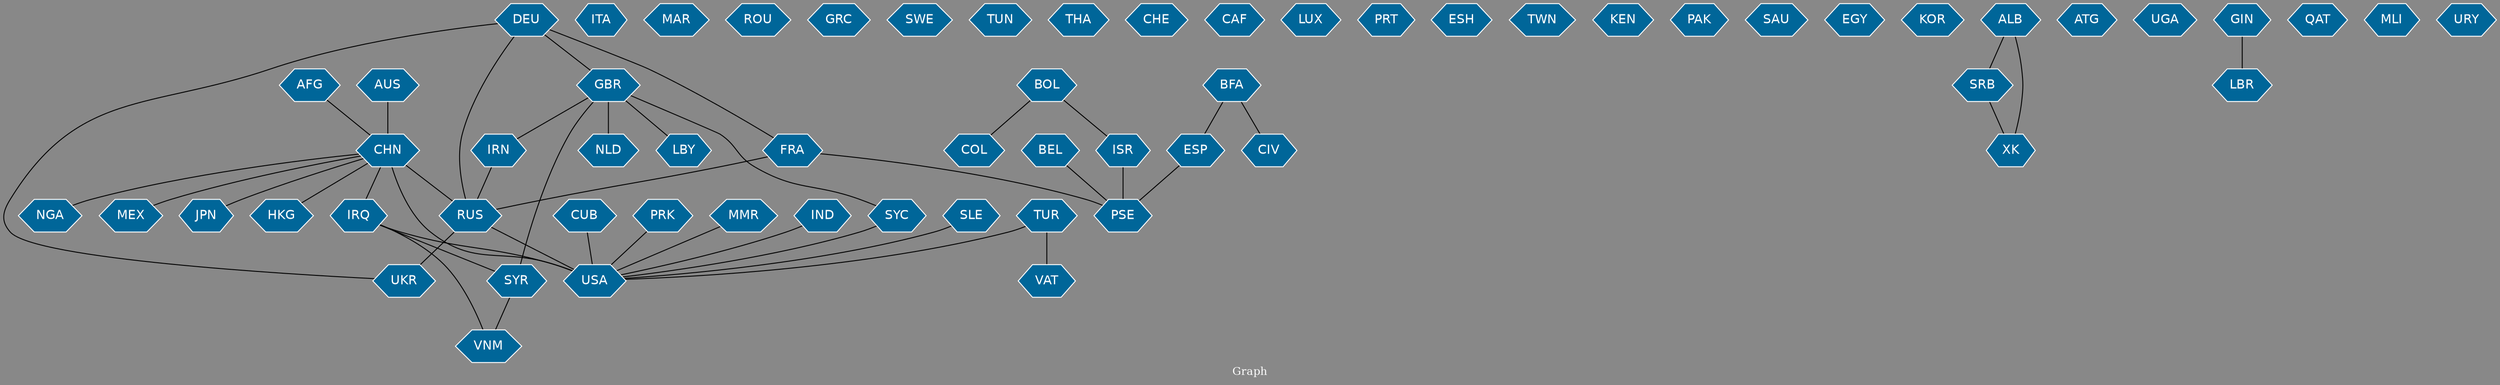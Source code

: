 // Countries together in item graph
graph {
	graph [bgcolor="#888888" fontcolor=white fontsize=12 label="Graph" outputorder=edgesfirst overlap=prism]
	node [color=white fillcolor="#006699" fontcolor=white fontname=Helvetica shape=hexagon style=filled]
	edge [arrowhead=open color=black fontcolor=white fontname=Courier fontsize=12]
		DEU [label=DEU]
		CHN [label=CHN]
		ITA [label=ITA]
		RUS [label=RUS]
		UKR [label=UKR]
		AFG [label=AFG]
		VAT [label=VAT]
		LBY [label=LBY]
		ISR [label=ISR]
		USA [label=USA]
		TUR [label=TUR]
		PSE [label=PSE]
		NLD [label=NLD]
		MAR [label=MAR]
		HKG [label=HKG]
		ROU [label=ROU]
		GRC [label=GRC]
		IRN [label=IRN]
		IRQ [label=IRQ]
		NGA [label=NGA]
		ESP [label=ESP]
		IND [label=IND]
		SWE [label=SWE]
		SLE [label=SLE]
		TUN [label=TUN]
		THA [label=THA]
		CHE [label=CHE]
		MEX [label=MEX]
		SYR [label=SYR]
		FRA [label=FRA]
		CUB [label=CUB]
		BOL [label=BOL]
		COL [label=COL]
		CAF [label=CAF]
		LUX [label=LUX]
		GBR [label=GBR]
		JPN [label=JPN]
		PRT [label=PRT]
		ESH [label=ESH]
		SYC [label=SYC]
		TWN [label=TWN]
		KEN [label=KEN]
		VNM [label=VNM]
		BFA [label=BFA]
		PAK [label=PAK]
		BEL [label=BEL]
		SAU [label=SAU]
		EGY [label=EGY]
		AUS [label=AUS]
		KOR [label=KOR]
		SRB [label=SRB]
		XK [label=XK]
		ALB [label=ALB]
		PRK [label=PRK]
		CIV [label=CIV]
		ATG [label=ATG]
		UGA [label=UGA]
		MMR [label=MMR]
		GIN [label=GIN]
		LBR [label=LBR]
		QAT [label=QAT]
		MLI [label=MLI]
		URY [label=URY]
			IRN -- RUS [weight=1]
			TUR -- USA [weight=1]
			DEU -- FRA [weight=1]
			ESP -- PSE [weight=1]
			ISR -- PSE [weight=13]
			DEU -- RUS [weight=1]
			GBR -- IRN [weight=1]
			CHN -- USA [weight=9]
			BOL -- COL [weight=1]
			FRA -- PSE [weight=1]
			AFG -- CHN [weight=1]
			CHN -- IRQ [weight=1]
			IRQ -- USA [weight=5]
			DEU -- UKR [weight=1]
			ALB -- XK [weight=1]
			IND -- USA [weight=3]
			BFA -- CIV [weight=1]
			ALB -- SRB [weight=1]
			SLE -- USA [weight=1]
			IRQ -- VNM [weight=1]
			GBR -- NLD [weight=2]
			BOL -- ISR [weight=1]
			GBR -- LBY [weight=2]
			DEU -- GBR [weight=1]
			CHN -- MEX [weight=2]
			BFA -- ESP [weight=1]
			TUR -- VAT [weight=1]
			SYR -- VNM [weight=1]
			CHN -- JPN [weight=1]
			CHN -- RUS [weight=2]
			RUS -- USA [weight=3]
			RUS -- UKR [weight=12]
			MMR -- USA [weight=1]
			IRQ -- SYR [weight=2]
			FRA -- RUS [weight=2]
			CUB -- USA [weight=1]
			GBR -- SYC [weight=1]
			BEL -- PSE [weight=1]
			SRB -- XK [weight=1]
			CHN -- NGA [weight=1]
			SYC -- USA [weight=2]
			AUS -- CHN [weight=1]
			PRK -- USA [weight=1]
			GIN -- LBR [weight=1]
			GBR -- SYR [weight=1]
			CHN -- HKG [weight=1]
}